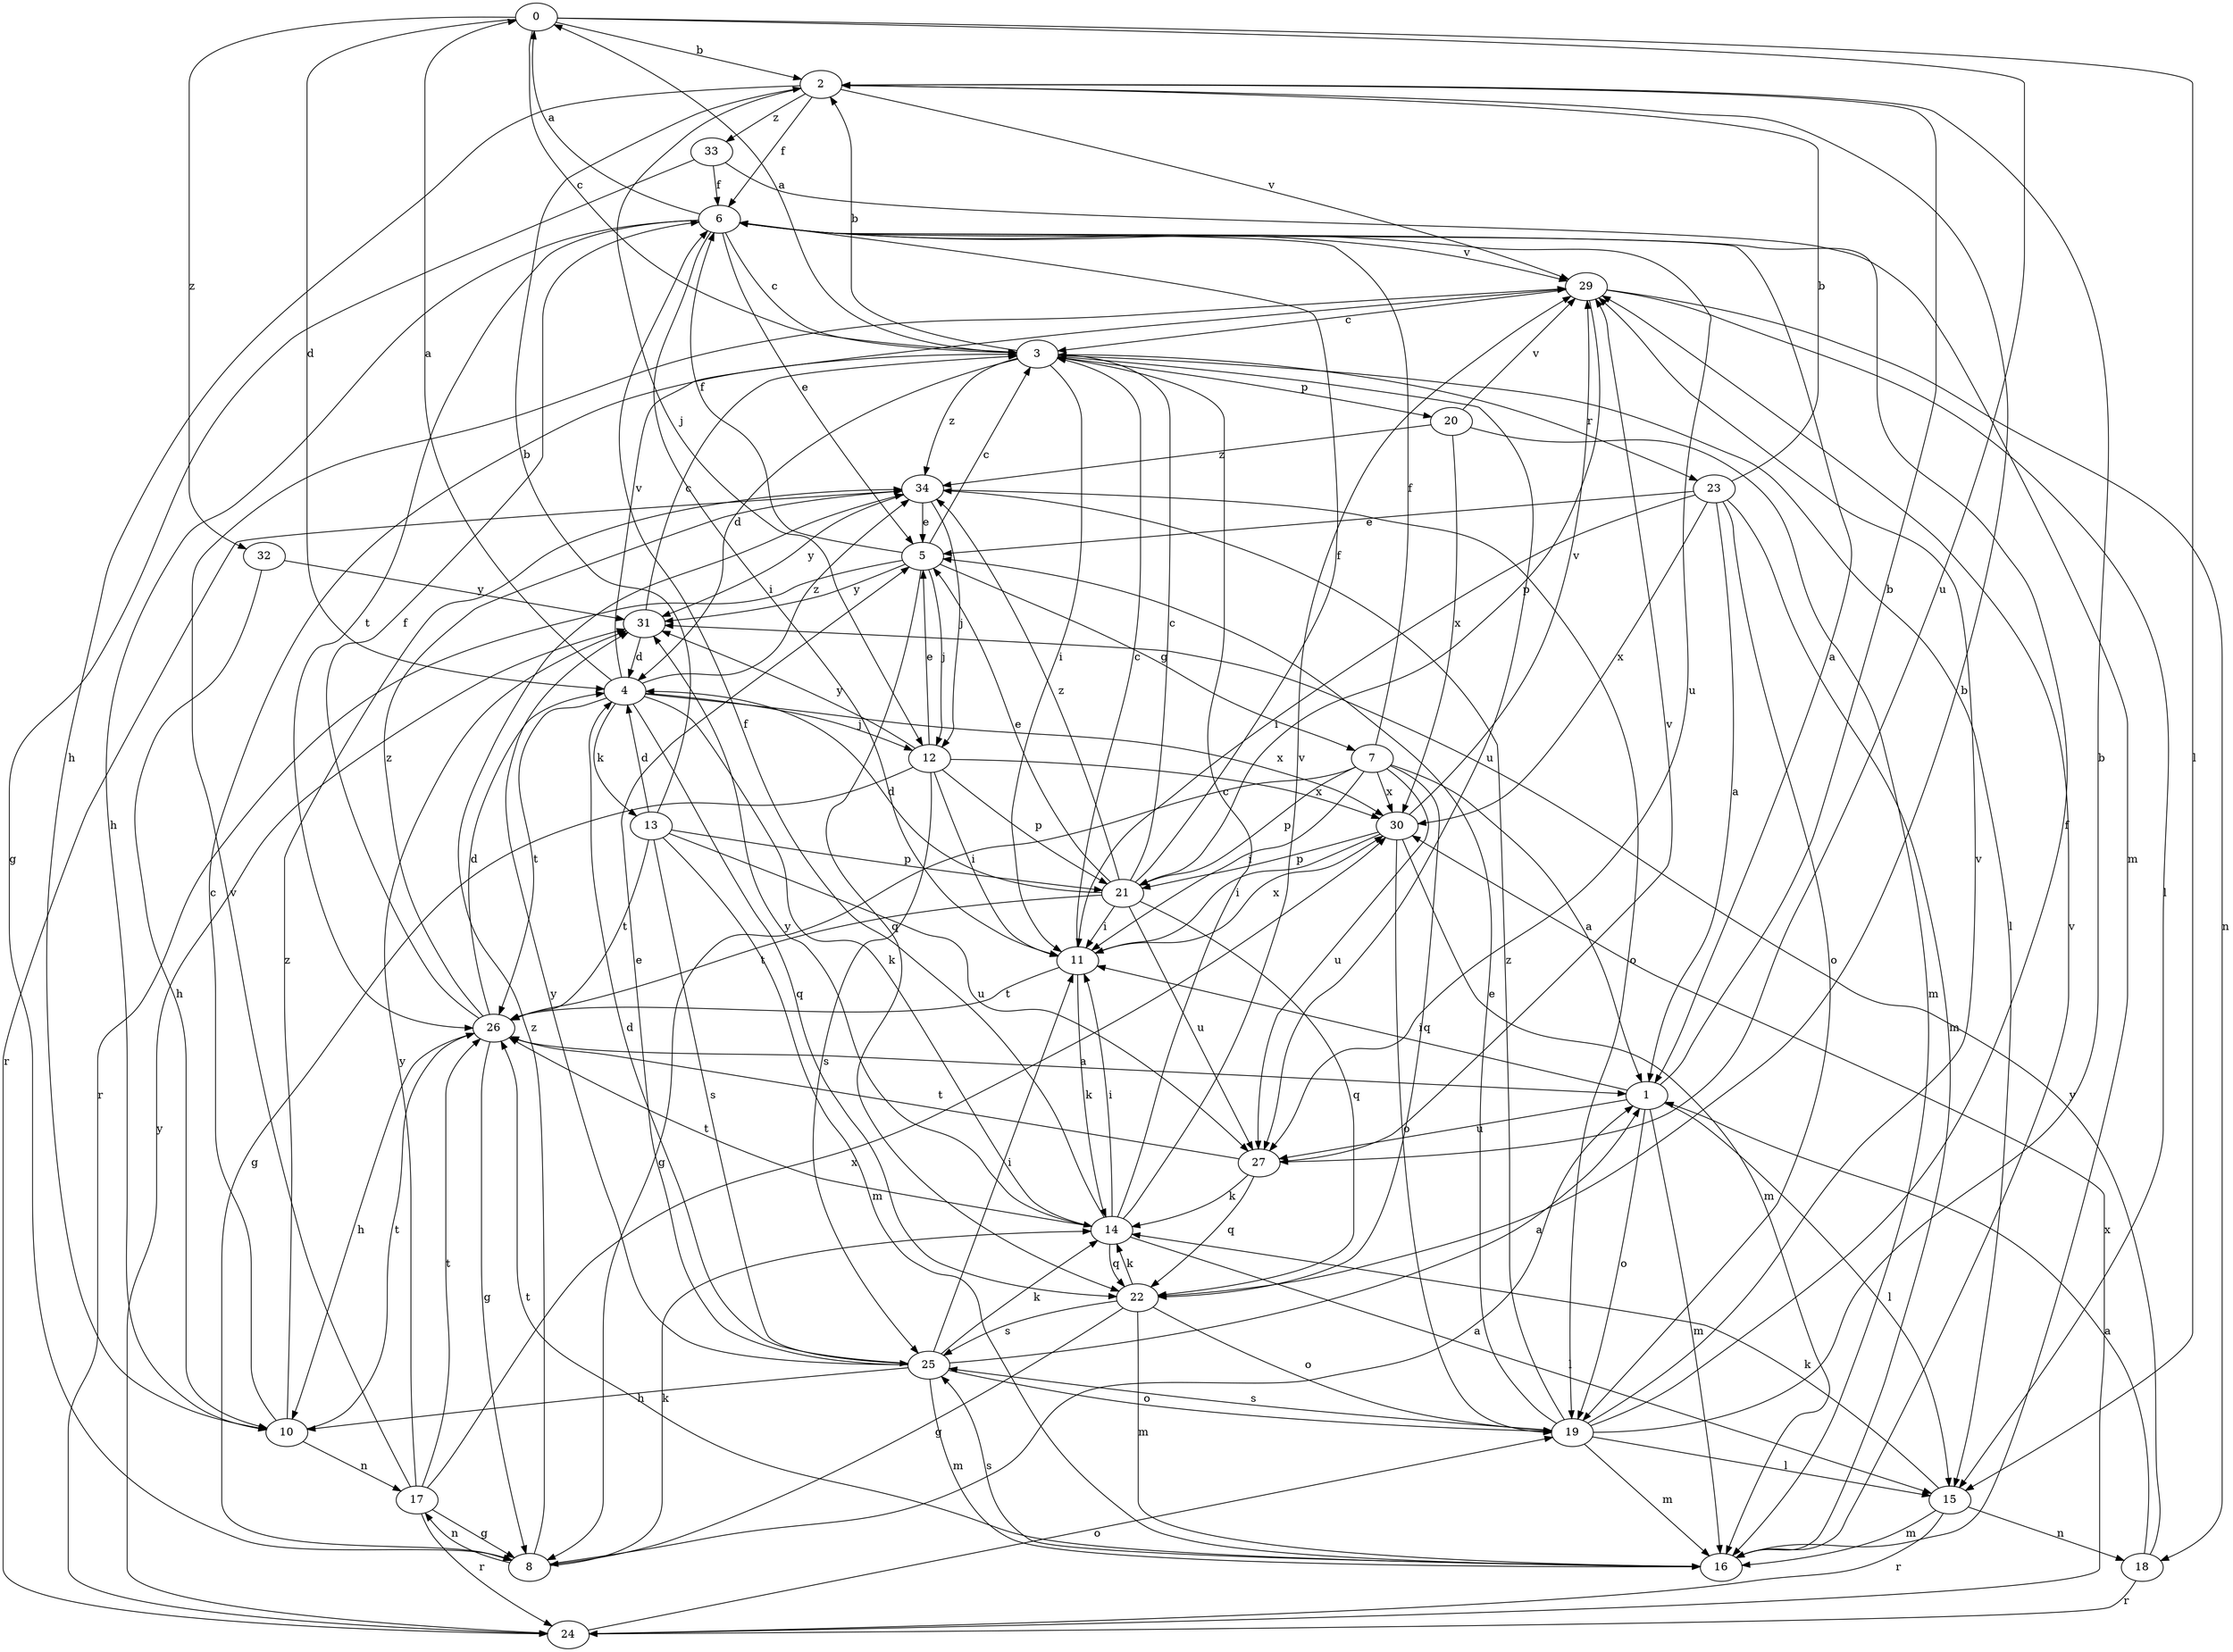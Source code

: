 strict digraph  {
0;
1;
2;
3;
4;
5;
6;
7;
8;
10;
11;
12;
13;
14;
15;
16;
17;
18;
19;
20;
21;
22;
23;
24;
25;
26;
27;
29;
30;
31;
32;
33;
34;
0 -> 2  [label=b];
0 -> 3  [label=c];
0 -> 4  [label=d];
0 -> 15  [label=l];
0 -> 27  [label=u];
0 -> 32  [label=z];
1 -> 2  [label=b];
1 -> 11  [label=i];
1 -> 15  [label=l];
1 -> 16  [label=m];
1 -> 19  [label=o];
1 -> 27  [label=u];
2 -> 6  [label=f];
2 -> 10  [label=h];
2 -> 12  [label=j];
2 -> 29  [label=v];
2 -> 33  [label=z];
3 -> 0  [label=a];
3 -> 2  [label=b];
3 -> 4  [label=d];
3 -> 11  [label=i];
3 -> 15  [label=l];
3 -> 20  [label=p];
3 -> 23  [label=r];
3 -> 27  [label=u];
3 -> 34  [label=z];
4 -> 0  [label=a];
4 -> 12  [label=j];
4 -> 13  [label=k];
4 -> 14  [label=k];
4 -> 22  [label=q];
4 -> 26  [label=t];
4 -> 29  [label=v];
4 -> 30  [label=x];
4 -> 34  [label=z];
5 -> 3  [label=c];
5 -> 6  [label=f];
5 -> 7  [label=g];
5 -> 12  [label=j];
5 -> 22  [label=q];
5 -> 24  [label=r];
5 -> 31  [label=y];
6 -> 0  [label=a];
6 -> 1  [label=a];
6 -> 3  [label=c];
6 -> 5  [label=e];
6 -> 10  [label=h];
6 -> 11  [label=i];
6 -> 26  [label=t];
6 -> 27  [label=u];
6 -> 29  [label=v];
7 -> 1  [label=a];
7 -> 6  [label=f];
7 -> 8  [label=g];
7 -> 11  [label=i];
7 -> 21  [label=p];
7 -> 22  [label=q];
7 -> 27  [label=u];
7 -> 30  [label=x];
8 -> 1  [label=a];
8 -> 14  [label=k];
8 -> 17  [label=n];
8 -> 34  [label=z];
10 -> 3  [label=c];
10 -> 17  [label=n];
10 -> 26  [label=t];
10 -> 34  [label=z];
11 -> 3  [label=c];
11 -> 14  [label=k];
11 -> 26  [label=t];
11 -> 30  [label=x];
12 -> 5  [label=e];
12 -> 8  [label=g];
12 -> 11  [label=i];
12 -> 21  [label=p];
12 -> 25  [label=s];
12 -> 30  [label=x];
12 -> 31  [label=y];
13 -> 2  [label=b];
13 -> 4  [label=d];
13 -> 16  [label=m];
13 -> 21  [label=p];
13 -> 25  [label=s];
13 -> 26  [label=t];
13 -> 27  [label=u];
14 -> 3  [label=c];
14 -> 6  [label=f];
14 -> 11  [label=i];
14 -> 15  [label=l];
14 -> 22  [label=q];
14 -> 26  [label=t];
14 -> 29  [label=v];
14 -> 31  [label=y];
15 -> 14  [label=k];
15 -> 16  [label=m];
15 -> 18  [label=n];
15 -> 24  [label=r];
16 -> 25  [label=s];
16 -> 26  [label=t];
16 -> 29  [label=v];
17 -> 8  [label=g];
17 -> 24  [label=r];
17 -> 26  [label=t];
17 -> 29  [label=v];
17 -> 30  [label=x];
17 -> 31  [label=y];
18 -> 1  [label=a];
18 -> 24  [label=r];
18 -> 31  [label=y];
19 -> 2  [label=b];
19 -> 5  [label=e];
19 -> 6  [label=f];
19 -> 15  [label=l];
19 -> 16  [label=m];
19 -> 25  [label=s];
19 -> 29  [label=v];
19 -> 34  [label=z];
20 -> 16  [label=m];
20 -> 29  [label=v];
20 -> 30  [label=x];
20 -> 34  [label=z];
21 -> 3  [label=c];
21 -> 4  [label=d];
21 -> 5  [label=e];
21 -> 6  [label=f];
21 -> 11  [label=i];
21 -> 22  [label=q];
21 -> 26  [label=t];
21 -> 27  [label=u];
21 -> 34  [label=z];
22 -> 2  [label=b];
22 -> 8  [label=g];
22 -> 14  [label=k];
22 -> 16  [label=m];
22 -> 19  [label=o];
22 -> 25  [label=s];
23 -> 1  [label=a];
23 -> 2  [label=b];
23 -> 5  [label=e];
23 -> 11  [label=i];
23 -> 16  [label=m];
23 -> 19  [label=o];
23 -> 30  [label=x];
24 -> 19  [label=o];
24 -> 30  [label=x];
24 -> 31  [label=y];
25 -> 1  [label=a];
25 -> 4  [label=d];
25 -> 5  [label=e];
25 -> 10  [label=h];
25 -> 11  [label=i];
25 -> 14  [label=k];
25 -> 16  [label=m];
25 -> 19  [label=o];
25 -> 31  [label=y];
26 -> 1  [label=a];
26 -> 4  [label=d];
26 -> 6  [label=f];
26 -> 8  [label=g];
26 -> 10  [label=h];
26 -> 34  [label=z];
27 -> 14  [label=k];
27 -> 22  [label=q];
27 -> 26  [label=t];
27 -> 29  [label=v];
29 -> 3  [label=c];
29 -> 15  [label=l];
29 -> 18  [label=n];
29 -> 21  [label=p];
30 -> 11  [label=i];
30 -> 16  [label=m];
30 -> 19  [label=o];
30 -> 21  [label=p];
30 -> 29  [label=v];
31 -> 3  [label=c];
31 -> 4  [label=d];
32 -> 10  [label=h];
32 -> 31  [label=y];
33 -> 6  [label=f];
33 -> 8  [label=g];
33 -> 16  [label=m];
34 -> 5  [label=e];
34 -> 12  [label=j];
34 -> 19  [label=o];
34 -> 24  [label=r];
34 -> 31  [label=y];
}
